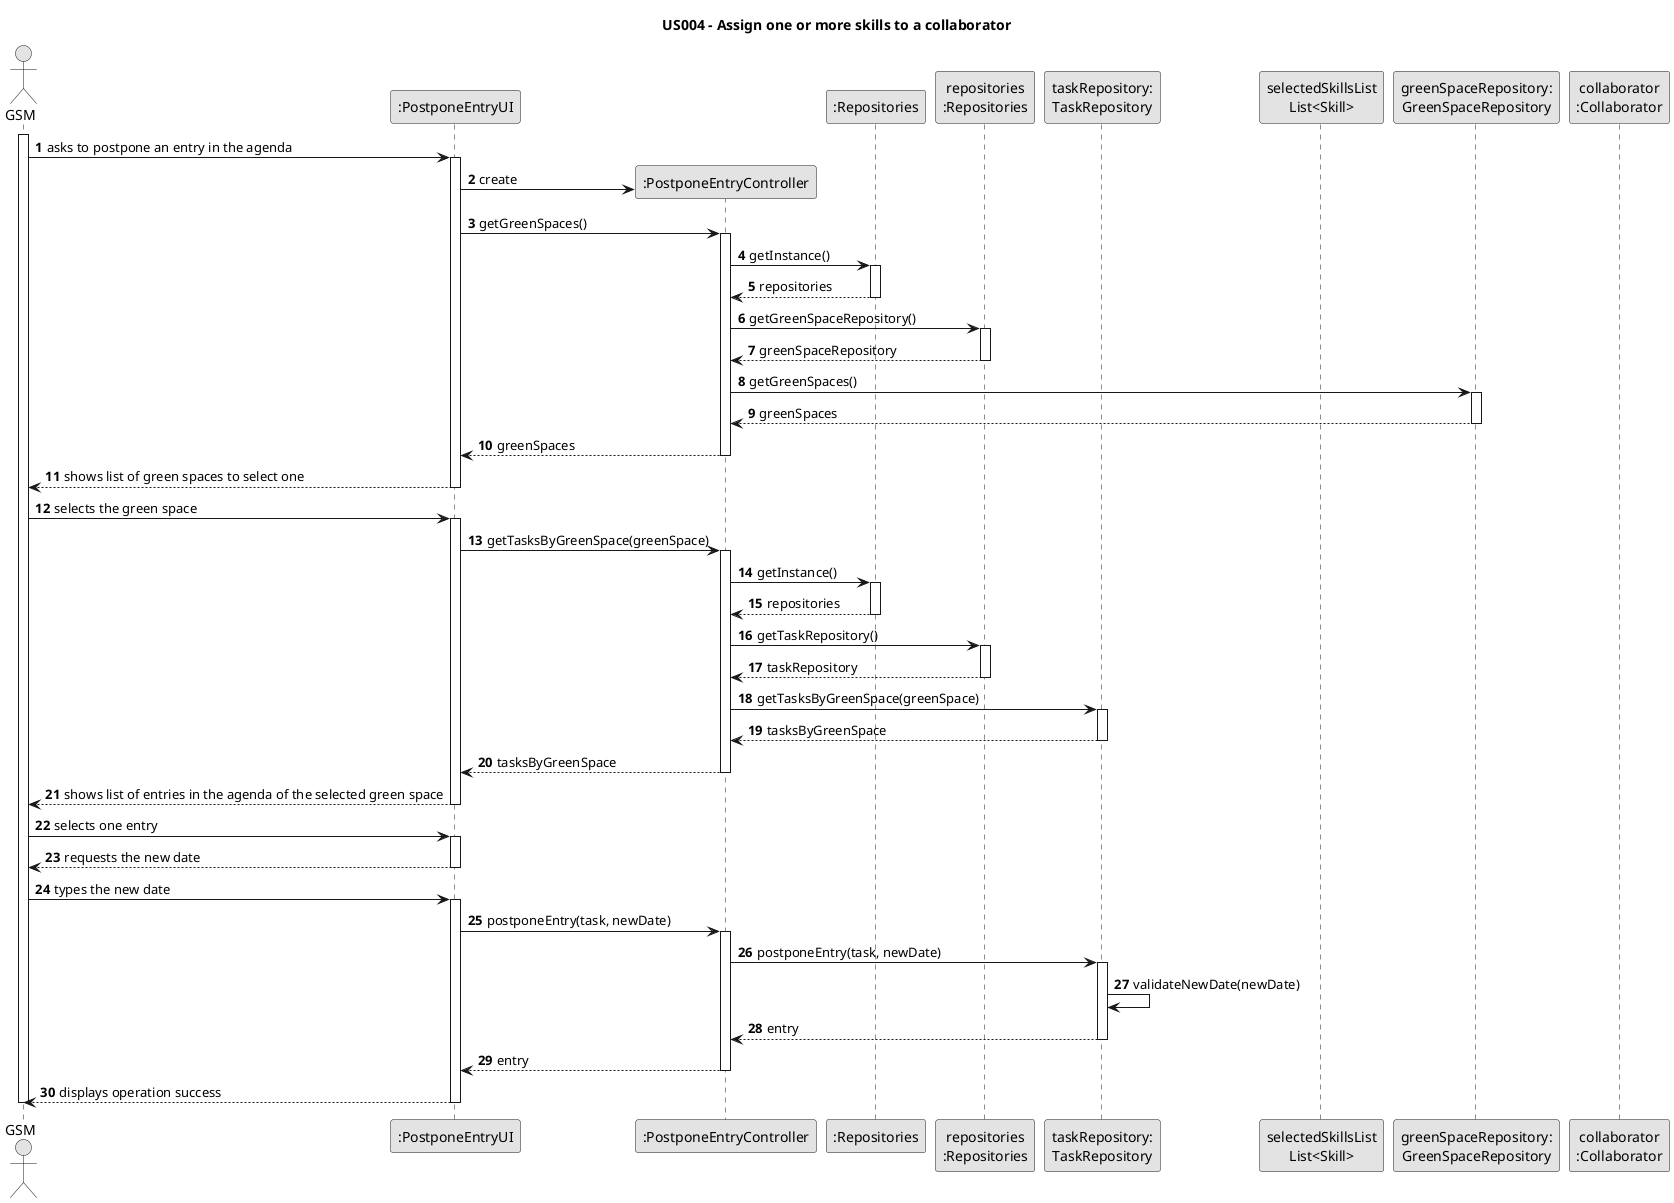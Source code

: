 @startuml
skinparam monochrome true
skinparam packageStyle rectangle
skinparam shadowing false

title US004 - Assign one or more skills to a collaborator

autonumber

actor "GSM" as Employee
participant ":PostponeEntryUI" as UI
participant ":PostponeEntryController" as CTRL
participant ":Repositories" as RepositorySingleton
participant "repositories\n:Repositories" as PLAT
participant "taskRepository:\nTaskRepository" as TaskRepository
participant "selectedSkillsList\nList<Skill>" as selectedSkillsList
participant "greenSpaceRepository:\nGreenSpaceRepository" as GreenSpaceRepository
participant "collaborator\n:Collaborator" as Collaborator

activate Employee

    Employee -> UI : asks to postpone an entry in the agenda
    activate UI

    UI -> CTRL** : create

                UI -> CTRL : getGreenSpaces()
                activate CTRL

                    CTRL -> RepositorySingleton : getInstance()
                    activate RepositorySingleton

                        RepositorySingleton --> CTRL: repositories
                    deactivate RepositorySingleton

                    CTRL -> PLAT : getGreenSpaceRepository()
                    activate PLAT

                        PLAT --> CTRL: greenSpaceRepository
                    deactivate PLAT

                    CTRL -> GreenSpaceRepository : getGreenSpaces()
                    activate GreenSpaceRepository

                        GreenSpaceRepository --> CTRL : greenSpaces
                    deactivate GreenSpaceRepository

                    CTRL --> UI : greenSpaces
                deactivate CTRL

    UI --> Employee : shows list of green spaces to select one
    deactivate UI

    Employee -> UI : selects the green space
    activate UI

        UI -> CTRL : getTasksByGreenSpace(greenSpace)
        activate CTRL

            CTRL -> RepositorySingleton : getInstance()
            activate RepositorySingleton

            RepositorySingleton --> CTRL: repositories
            deactivate RepositorySingleton

            CTRL -> PLAT : getTaskRepository()
            activate PLAT

            PLAT --> CTRL: taskRepository
            deactivate PLAT

            CTRL -> TaskRepository : getTasksByGreenSpace(greenSpace)
            activate TaskRepository

            TaskRepository --> CTRL : tasksByGreenSpace
            deactivate TaskRepository

            CTRL --> UI : tasksByGreenSpace
        deactivate CTRL

    UI --> Employee : shows list of entries in the agenda of the selected green space
    deactivate UI

    Employee -> UI : selects one entry
    activate UI

    UI --> Employee : requests the new date
    deactivate UI

    Employee -> UI : types the new date
    activate UI

    UI -> CTRL : postponeEntry(task, newDate)
    activate CTRL

    CTRL -> TaskRepository : postponeEntry(task, newDate)
    activate TaskRepository

    TaskRepository -> TaskRepository : validateNewDate(newDate)

    TaskRepository --> CTRL : entry
    deactivate TaskRepository

    CTRL --> UI : entry
    deactivate CTRL

    UI --> Employee : displays operation success
    deactivate UI

deactivate Employee
@enduml